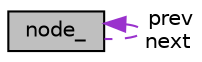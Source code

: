 digraph "node_"
{
 // LATEX_PDF_SIZE
  edge [fontname="Helvetica",fontsize="10",labelfontname="Helvetica",labelfontsize="10"];
  node [fontname="Helvetica",fontsize="10",shape=record];
  Node1 [label="node_",height=0.2,width=0.4,color="black", fillcolor="grey75", style="filled", fontcolor="black",tooltip="Double linked list node structure."];
  Node1 -> Node1 [dir="back",color="darkorchid3",fontsize="10",style="dashed",label=" prev\nnext" ];
}
